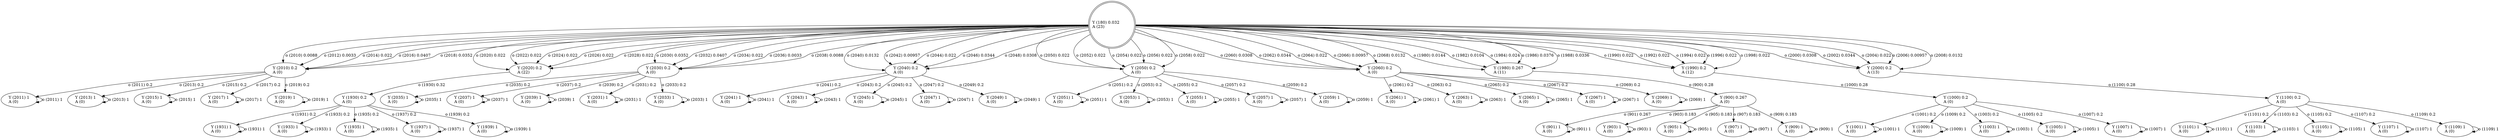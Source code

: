 digraph G
{
root [label="Y (180) 0.032\lA (23)\l" shape=doublecircle labeljust="l"];
x0row601 [label="Y (2041) 1\lA (0)\l"];
x0row602 [label="Y (2043) 1\lA (0)\l"];
x0row603 [label="Y (2045) 1\lA (0)\l"];
x0row604 [label="Y (2047) 1\lA (0)\l"];
x0row605 [label="Y (2049) 1\lA (0)\l"];
x0row671 [label="Y (2051) 1\lA (0)\l"];
x0row672 [label="Y (2053) 1\lA (0)\l"];
x0row673 [label="Y (2055) 1\lA (0)\l"];
x0row674 [label="Y (2057) 1\lA (0)\l"];
x0row675 [label="Y (2059) 1\lA (0)\l"];
x0row533 [label="Y (2035) 1\lA (0)\l"];
x0row534 [label="Y (2037) 1\lA (0)\l"];
x0row535 [label="Y (2039) 1\lA (0)\l"];
x0row186 [label="Y (901) 1\lA (0)\l"];
x0row187 [label="Y (903) 1\lA (0)\l"];
x0row188 [label="Y (905) 1\lA (0)\l"];
x0row189 [label="Y (907) 1\lA (0)\l"];
x0row190 [label="Y (909) 1\lA (0)\l"];
x0row256 [label="Y (1001) 1\lA (0)\l"];
x0row260 [label="Y (1009) 1\lA (0)\l"];
x0row257 [label="Y (1003) 1\lA (0)\l"];
x0row258 [label="Y (1005) 1\lA (0)\l"];
x0row259 [label="Y (1007) 1\lA (0)\l"];
x0row157 [label="Y (2010) 0.2\lA (0)\l"];
x0row158 [label="Y (2020) 0.2\lA (22)\l"];
x0row159 [label="Y (2030) 0.2\lA (0)\l"];
x0row160 [label="Y (2040) 0.2\lA (0)\l"];
x0row161 [label="Y (2050) 0.2\lA (0)\l"];
x0row162 [label="Y (2060) 0.2\lA (0)\l"];
x0row326 [label="Y (1101) 1\lA (0)\l"];
x0row327 [label="Y (1103) 1\lA (0)\l"];
x0row328 [label="Y (1105) 1\lA (0)\l"];
x0row329 [label="Y (1107) 1\lA (0)\l"];
x0row330 [label="Y (1109) 1\lA (0)\l"];
x0row101 [label="Y (1000) 0.2\lA (0)\l"];
x0row91 [label="Y (900) 0.267\lA (0)\l"];
x0row391 [label="Y (2011) 1\lA (0)\l"];
x0row392 [label="Y (2013) 1\lA (0)\l"];
x0row393 [label="Y (2015) 1\lA (0)\l"];
x0row394 [label="Y (2017) 1\lA (0)\l"];
x0row395 [label="Y (2019) 1\lA (0)\l"];
x0row111 [label="Y (1100) 0.2\lA (0)\l"];
x0row149 [label="Y (1930) 0.2\lA (0)\l"];
x0row154 [label="Y (1980) 0.267\lA (11)\l"];
x0row155 [label="Y (1990) 0.2\lA (12)\l"];
x0row156 [label="Y (2000) 0.2\lA (13)\l"];
x0row466 [label="Y (1931) 1\lA (0)\l"];
x0row467 [label="Y (1933) 1\lA (0)\l"];
x0row468 [label="Y (1935) 1\lA (0)\l"];
x0row469 [label="Y (1937) 1\lA (0)\l"];
x0row470 [label="Y (1939) 1\lA (0)\l"];
x0row531 [label="Y (2031) 1\lA (0)\l"];
x0row532 [label="Y (2033) 1\lA (0)\l"];
x0row741 [label="Y (2061) 1\lA (0)\l"];
x0row742 [label="Y (2063) 1\lA (0)\l"];
x0row743 [label="Y (2065) 1\lA (0)\l"];
x0row744 [label="Y (2067) 1\lA (0)\l"];
x0row745 [label="Y (2069) 1\lA (0)\l"];
root -> x0row154 [label="o (1980) 0.0144\l"];
root -> x0row154 [label="o (1982) 0.0104\l"];
root -> x0row154 [label="o (1984) 0.024\l"];
root -> x0row154 [label="o (1986) 0.0376\l"];
root -> x0row154 [label="o (1988) 0.0336\l"];
root -> x0row155 [label="o (1990) 0.022\l"];
root -> x0row155 [label="o (1992) 0.022\l"];
root -> x0row155 [label="o (1994) 0.022\l"];
root -> x0row155 [label="o (1996) 0.022\l"];
root -> x0row155 [label="o (1998) 0.022\l"];
root -> x0row156 [label="o (2000) 0.0308\l"];
root -> x0row156 [label="o (2002) 0.0344\l"];
root -> x0row156 [label="o (2004) 0.022\l"];
root -> x0row156 [label="o (2006) 0.00957\l"];
root -> x0row156 [label="o (2008) 0.0132\l"];
root -> x0row157 [label="o (2010) 0.0088\l"];
root -> x0row157 [label="o (2012) 0.0033\l"];
root -> x0row157 [label="o (2014) 0.022\l"];
root -> x0row157 [label="o (2016) 0.0407\l"];
root -> x0row157 [label="o (2018) 0.0352\l"];
root -> x0row158 [label="o (2020) 0.022\l"];
root -> x0row158 [label="o (2022) 0.022\l"];
root -> x0row158 [label="o (2024) 0.022\l"];
root -> x0row158 [label="o (2026) 0.022\l"];
root -> x0row158 [label="o (2028) 0.022\l"];
root -> x0row159 [label="o (2030) 0.0352\l"];
root -> x0row159 [label="o (2032) 0.0407\l"];
root -> x0row159 [label="o (2034) 0.022\l"];
root -> x0row159 [label="o (2036) 0.0033\l"];
root -> x0row159 [label="o (2038) 0.0088\l"];
root -> x0row160 [label="o (2040) 0.0132\l"];
root -> x0row160 [label="o (2042) 0.00957\l"];
root -> x0row160 [label="o (2044) 0.022\l"];
root -> x0row160 [label="o (2046) 0.0344\l"];
root -> x0row160 [label="o (2048) 0.0308\l"];
root -> x0row161 [label="o (2050) 0.022\l"];
root -> x0row161 [label="o (2052) 0.022\l"];
root -> x0row161 [label="o (2054) 0.022\l"];
root -> x0row161 [label="o (2056) 0.022\l"];
root -> x0row161 [label="o (2058) 0.022\l"];
root -> x0row162 [label="o (2060) 0.0308\l"];
root -> x0row162 [label="o (2062) 0.0344\l"];
root -> x0row162 [label="o (2064) 0.022\l"];
root -> x0row162 [label="o (2066) 0.00957\l"];
root -> x0row162 [label="o (2068) 0.0132\l"];
x0row154 -> x0row91 [label="o (900) 0.28\l"];
x0row91 -> x0row186 [label="o (901) 0.267\l"];
x0row91 -> x0row187 [label="o (903) 0.183\l"];
x0row91 -> x0row188 [label="o (905) 0.183\l"];
x0row91 -> x0row189 [label="o (907) 0.183\l"];
x0row91 -> x0row190 [label="o (909) 0.183\l"];
x0row186 -> x0row186 [label="o (901) 1\l"];
x0row187 -> x0row187 [label="o (903) 1\l"];
x0row188 -> x0row188 [label="o (905) 1\l"];
x0row189 -> x0row189 [label="o (907) 1\l"];
x0row190 -> x0row190 [label="o (909) 1\l"];
x0row155 -> x0row101 [label="o (1000) 0.28\l"];
x0row101 -> x0row256 [label="o (1001) 0.2\l"];
x0row101 -> x0row257 [label="o (1003) 0.2\l"];
x0row101 -> x0row258 [label="o (1005) 0.2\l"];
x0row101 -> x0row259 [label="o (1007) 0.2\l"];
x0row101 -> x0row260 [label="o (1009) 0.2\l"];
x0row256 -> x0row256 [label="o (1001) 1\l"];
x0row257 -> x0row257 [label="o (1003) 1\l"];
x0row258 -> x0row258 [label="o (1005) 1\l"];
x0row259 -> x0row259 [label="o (1007) 1\l"];
x0row260 -> x0row260 [label="o (1009) 1\l"];
x0row156 -> x0row111 [label="o (1100) 0.28\l"];
x0row111 -> x0row326 [label="o (1101) 0.2\l"];
x0row111 -> x0row327 [label="o (1103) 0.2\l"];
x0row111 -> x0row328 [label="o (1105) 0.2\l"];
x0row111 -> x0row329 [label="o (1107) 0.2\l"];
x0row111 -> x0row330 [label="o (1109) 0.2\l"];
x0row326 -> x0row326 [label="o (1101) 1\l"];
x0row327 -> x0row327 [label="o (1103) 1\l"];
x0row328 -> x0row328 [label="o (1105) 1\l"];
x0row329 -> x0row329 [label="o (1107) 1\l"];
x0row330 -> x0row330 [label="o (1109) 1\l"];
x0row157 -> x0row391 [label="o (2011) 0.2\l"];
x0row157 -> x0row392 [label="o (2013) 0.2\l"];
x0row157 -> x0row393 [label="o (2015) 0.2\l"];
x0row157 -> x0row394 [label="o (2017) 0.2\l"];
x0row157 -> x0row395 [label="o (2019) 0.2\l"];
x0row391 -> x0row391 [label="o (2011) 1\l"];
x0row392 -> x0row392 [label="o (2013) 1\l"];
x0row393 -> x0row393 [label="o (2015) 1\l"];
x0row394 -> x0row394 [label="o (2017) 1\l"];
x0row395 -> x0row395 [label="o (2019) 1\l"];
x0row158 -> x0row149 [label="o (1930) 0.32\l"];
x0row149 -> x0row466 [label="o (1931) 0.2\l"];
x0row149 -> x0row467 [label="o (1933) 0.2\l"];
x0row149 -> x0row468 [label="o (1935) 0.2\l"];
x0row149 -> x0row469 [label="o (1937) 0.2\l"];
x0row149 -> x0row470 [label="o (1939) 0.2\l"];
x0row466 -> x0row466 [label="o (1931) 1\l"];
x0row467 -> x0row467 [label="o (1933) 1\l"];
x0row468 -> x0row468 [label="o (1935) 1\l"];
x0row469 -> x0row469 [label="o (1937) 1\l"];
x0row470 -> x0row470 [label="o (1939) 1\l"];
x0row159 -> x0row531 [label="o (2031) 0.2\l"];
x0row159 -> x0row532 [label="o (2033) 0.2\l"];
x0row159 -> x0row533 [label="o (2035) 0.2\l"];
x0row159 -> x0row534 [label="o (2037) 0.2\l"];
x0row159 -> x0row535 [label="o (2039) 0.2\l"];
x0row531 -> x0row531 [label="o (2031) 1\l"];
x0row532 -> x0row532 [label="o (2033) 1\l"];
x0row533 -> x0row533 [label="o (2035) 1\l"];
x0row534 -> x0row534 [label="o (2037) 1\l"];
x0row535 -> x0row535 [label="o (2039) 1\l"];
x0row160 -> x0row601 [label="o (2041) 0.2\l"];
x0row160 -> x0row602 [label="o (2043) 0.2\l"];
x0row160 -> x0row603 [label="o (2045) 0.2\l"];
x0row160 -> x0row604 [label="o (2047) 0.2\l"];
x0row160 -> x0row605 [label="o (2049) 0.2\l"];
x0row601 -> x0row601 [label="o (2041) 1\l"];
x0row602 -> x0row602 [label="o (2043) 1\l"];
x0row603 -> x0row603 [label="o (2045) 1\l"];
x0row604 -> x0row604 [label="o (2047) 1\l"];
x0row605 -> x0row605 [label="o (2049) 1\l"];
x0row161 -> x0row671 [label="o (2051) 0.2\l"];
x0row161 -> x0row672 [label="o (2053) 0.2\l"];
x0row161 -> x0row673 [label="o (2055) 0.2\l"];
x0row161 -> x0row674 [label="o (2057) 0.2\l"];
x0row161 -> x0row675 [label="o (2059) 0.2\l"];
x0row671 -> x0row671 [label="o (2051) 1\l"];
x0row672 -> x0row672 [label="o (2053) 1\l"];
x0row673 -> x0row673 [label="o (2055) 1\l"];
x0row674 -> x0row674 [label="o (2057) 1\l"];
x0row675 -> x0row675 [label="o (2059) 1\l"];
x0row162 -> x0row741 [label="o (2061) 0.2\l"];
x0row162 -> x0row742 [label="o (2063) 0.2\l"];
x0row162 -> x0row743 [label="o (2065) 0.2\l"];
x0row162 -> x0row744 [label="o (2067) 0.2\l"];
x0row162 -> x0row745 [label="o (2069) 0.2\l"];
x0row741 -> x0row741 [label="o (2061) 1\l"];
x0row742 -> x0row742 [label="o (2063) 1\l"];
x0row743 -> x0row743 [label="o (2065) 1\l"];
x0row744 -> x0row744 [label="o (2067) 1\l"];
x0row745 -> x0row745 [label="o (2069) 1\l"];
}
